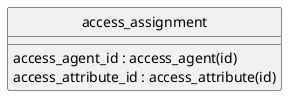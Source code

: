 @startuml uml
skinparam monochrome true
skinparam linetype ortho
hide circle

entity access_assignment {
    access_agent_id : access_agent(id)
    access_attribute_id : access_attribute(id)
}

@enduml
